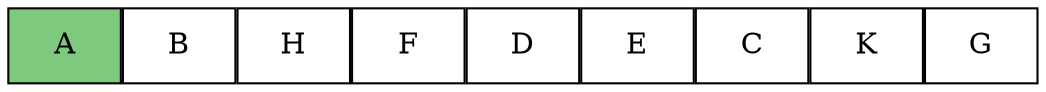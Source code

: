 graph g {
    node[shape=rect fixedsize=true  fillcolor=white colorscheme=accent8 style=filled];
    A,B,H,F,D,E,C,K,G;
    nodesep=0;
    A[fillcolor=1];
}
